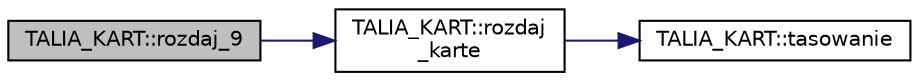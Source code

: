 digraph "TALIA_KART::rozdaj_9"
{
  edge [fontname="Helvetica",fontsize="10",labelfontname="Helvetica",labelfontsize="10"];
  node [fontname="Helvetica",fontsize="10",shape=record];
  rankdir="LR";
  Node5 [label="TALIA_KART::rozdaj_9",height=0.2,width=0.4,color="black", fillcolor="grey75", style="filled", fontcolor="black"];
  Node5 -> Node6 [color="midnightblue",fontsize="10",style="solid",fontname="Helvetica"];
  Node6 [label="TALIA_KART::rozdaj\l_karte",height=0.2,width=0.4,color="black", fillcolor="white", style="filled",URL="$class_t_a_l_i_a___k_a_r_t.html#aaf45d8e4ddf392647053fb7a1488e001"];
  Node6 -> Node7 [color="midnightblue",fontsize="10",style="solid",fontname="Helvetica"];
  Node7 [label="TALIA_KART::tasowanie",height=0.2,width=0.4,color="black", fillcolor="white", style="filled",URL="$class_t_a_l_i_a___k_a_r_t.html#aa51339f96d65c03e9837fc0f99787f96"];
}
